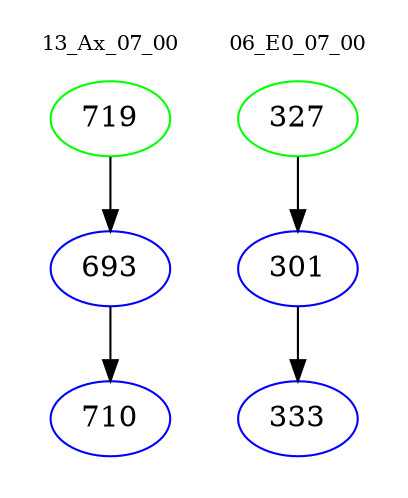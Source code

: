 digraph{
subgraph cluster_0 {
color = white
label = "13_Ax_07_00";
fontsize=10;
T0_719 [label="719", color="green"]
T0_719 -> T0_693 [color="black"]
T0_693 [label="693", color="blue"]
T0_693 -> T0_710 [color="black"]
T0_710 [label="710", color="blue"]
}
subgraph cluster_1 {
color = white
label = "06_E0_07_00";
fontsize=10;
T1_327 [label="327", color="green"]
T1_327 -> T1_301 [color="black"]
T1_301 [label="301", color="blue"]
T1_301 -> T1_333 [color="black"]
T1_333 [label="333", color="blue"]
}
}
